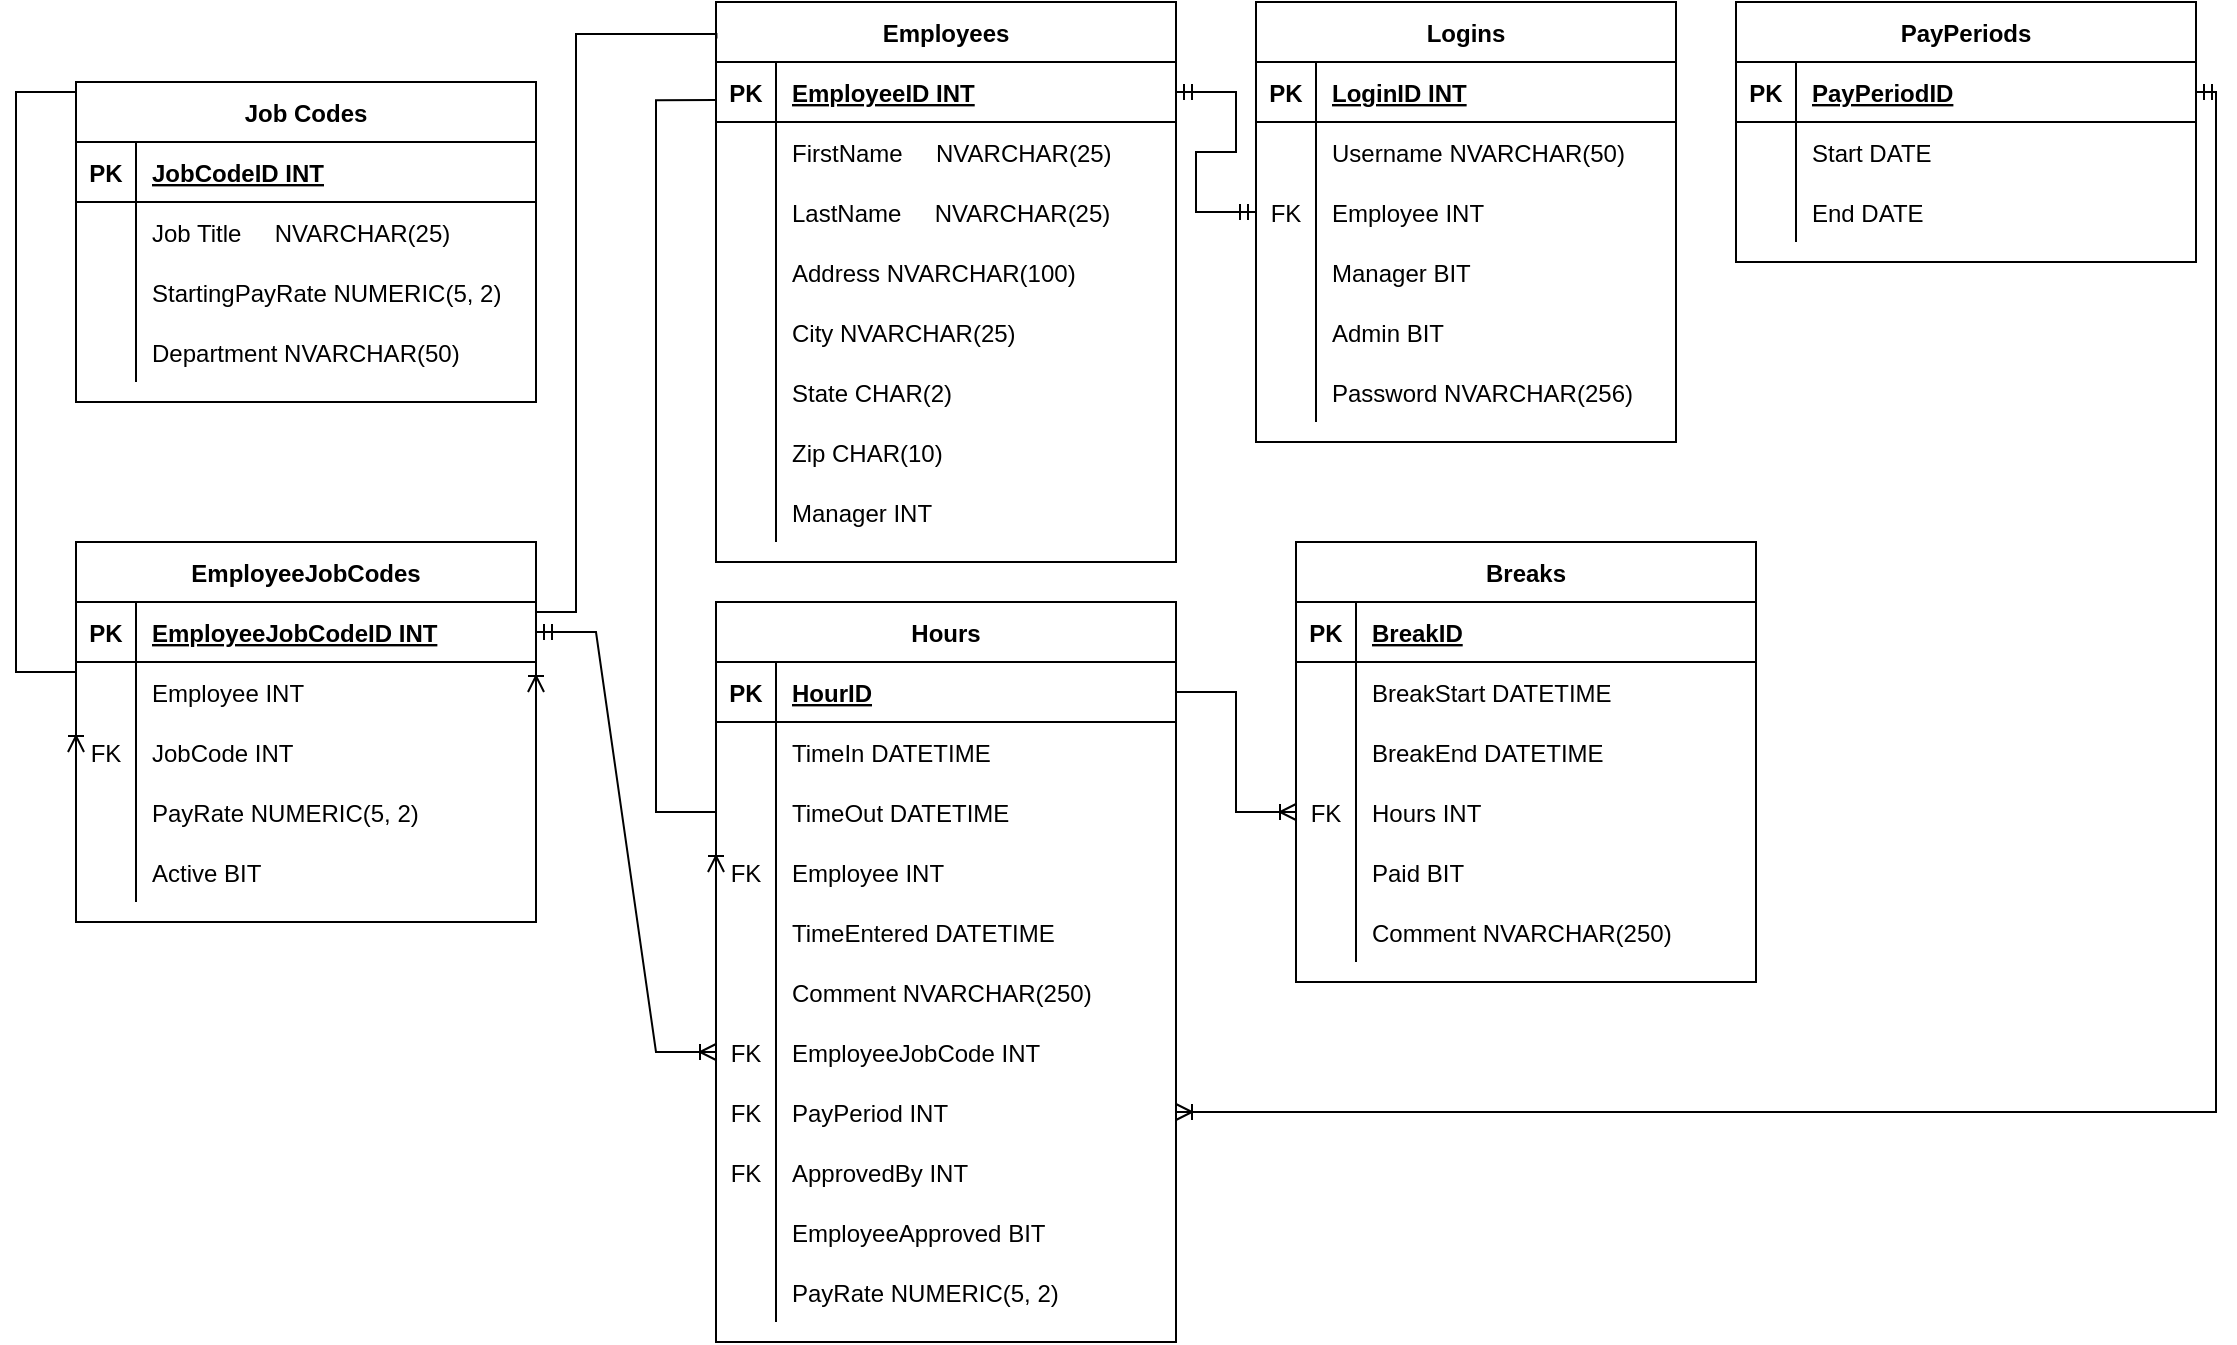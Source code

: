 <mxfile version="20.3.7" type="device"><diagram id="R2lEEEUBdFMjLlhIrx00" name="Page-1"><mxGraphModel dx="1422" dy="754" grid="1" gridSize="10" guides="1" tooltips="1" connect="1" arrows="1" fold="1" page="1" pageScale="1" pageWidth="1100" pageHeight="850" math="0" shadow="0" extFonts="Permanent Marker^https://fonts.googleapis.com/css?family=Permanent+Marker"><root><mxCell id="0"/><mxCell id="1" parent="0"/><mxCell id="LcF3tmlaWpDlSBMxDbwD-2" value="Employees" style="shape=table;startSize=30;container=1;collapsible=1;childLayout=tableLayout;fixedRows=1;rowLines=0;fontStyle=1;align=center;resizeLast=1;" parent="1" vertex="1"><mxGeometry x="400" y="50" width="230" height="280" as="geometry"/></mxCell><mxCell id="LcF3tmlaWpDlSBMxDbwD-3" value="" style="shape=tableRow;horizontal=0;startSize=0;swimlaneHead=0;swimlaneBody=0;fillColor=none;collapsible=0;dropTarget=0;points=[[0,0.5],[1,0.5]];portConstraint=eastwest;top=0;left=0;right=0;bottom=1;" parent="LcF3tmlaWpDlSBMxDbwD-2" vertex="1"><mxGeometry y="30" width="230" height="30" as="geometry"/></mxCell><mxCell id="LcF3tmlaWpDlSBMxDbwD-4" value="PK" style="shape=partialRectangle;connectable=0;fillColor=none;top=0;left=0;bottom=0;right=0;fontStyle=1;overflow=hidden;" parent="LcF3tmlaWpDlSBMxDbwD-3" vertex="1"><mxGeometry width="30" height="30" as="geometry"><mxRectangle width="30" height="30" as="alternateBounds"/></mxGeometry></mxCell><mxCell id="LcF3tmlaWpDlSBMxDbwD-5" value="EmployeeID INT" style="shape=partialRectangle;connectable=0;fillColor=none;top=0;left=0;bottom=0;right=0;align=left;spacingLeft=6;fontStyle=5;overflow=hidden;" parent="LcF3tmlaWpDlSBMxDbwD-3" vertex="1"><mxGeometry x="30" width="200" height="30" as="geometry"><mxRectangle width="200" height="30" as="alternateBounds"/></mxGeometry></mxCell><mxCell id="LcF3tmlaWpDlSBMxDbwD-6" value="" style="shape=tableRow;horizontal=0;startSize=0;swimlaneHead=0;swimlaneBody=0;fillColor=none;collapsible=0;dropTarget=0;points=[[0,0.5],[1,0.5]];portConstraint=eastwest;top=0;left=0;right=0;bottom=0;" parent="LcF3tmlaWpDlSBMxDbwD-2" vertex="1"><mxGeometry y="60" width="230" height="30" as="geometry"/></mxCell><mxCell id="LcF3tmlaWpDlSBMxDbwD-7" value="" style="shape=partialRectangle;connectable=0;fillColor=none;top=0;left=0;bottom=0;right=0;editable=1;overflow=hidden;" parent="LcF3tmlaWpDlSBMxDbwD-6" vertex="1"><mxGeometry width="30" height="30" as="geometry"><mxRectangle width="30" height="30" as="alternateBounds"/></mxGeometry></mxCell><mxCell id="LcF3tmlaWpDlSBMxDbwD-8" value="FirstName     NVARCHAR(25)" style="shape=partialRectangle;connectable=0;fillColor=none;top=0;left=0;bottom=0;right=0;align=left;spacingLeft=6;overflow=hidden;" parent="LcF3tmlaWpDlSBMxDbwD-6" vertex="1"><mxGeometry x="30" width="200" height="30" as="geometry"><mxRectangle width="200" height="30" as="alternateBounds"/></mxGeometry></mxCell><mxCell id="LcF3tmlaWpDlSBMxDbwD-9" value="" style="shape=tableRow;horizontal=0;startSize=0;swimlaneHead=0;swimlaneBody=0;fillColor=none;collapsible=0;dropTarget=0;points=[[0,0.5],[1,0.5]];portConstraint=eastwest;top=0;left=0;right=0;bottom=0;" parent="LcF3tmlaWpDlSBMxDbwD-2" vertex="1"><mxGeometry y="90" width="230" height="30" as="geometry"/></mxCell><mxCell id="LcF3tmlaWpDlSBMxDbwD-10" value="" style="shape=partialRectangle;connectable=0;fillColor=none;top=0;left=0;bottom=0;right=0;editable=1;overflow=hidden;" parent="LcF3tmlaWpDlSBMxDbwD-9" vertex="1"><mxGeometry width="30" height="30" as="geometry"><mxRectangle width="30" height="30" as="alternateBounds"/></mxGeometry></mxCell><mxCell id="LcF3tmlaWpDlSBMxDbwD-11" value="LastName     NVARCHAR(25)" style="shape=partialRectangle;connectable=0;fillColor=none;top=0;left=0;bottom=0;right=0;align=left;spacingLeft=6;overflow=hidden;" parent="LcF3tmlaWpDlSBMxDbwD-9" vertex="1"><mxGeometry x="30" width="200" height="30" as="geometry"><mxRectangle width="200" height="30" as="alternateBounds"/></mxGeometry></mxCell><mxCell id="LcF3tmlaWpDlSBMxDbwD-12" value="" style="shape=tableRow;horizontal=0;startSize=0;swimlaneHead=0;swimlaneBody=0;fillColor=none;collapsible=0;dropTarget=0;points=[[0,0.5],[1,0.5]];portConstraint=eastwest;top=0;left=0;right=0;bottom=0;" parent="LcF3tmlaWpDlSBMxDbwD-2" vertex="1"><mxGeometry y="120" width="230" height="30" as="geometry"/></mxCell><mxCell id="LcF3tmlaWpDlSBMxDbwD-13" value="" style="shape=partialRectangle;connectable=0;fillColor=none;top=0;left=0;bottom=0;right=0;editable=1;overflow=hidden;" parent="LcF3tmlaWpDlSBMxDbwD-12" vertex="1"><mxGeometry width="30" height="30" as="geometry"><mxRectangle width="30" height="30" as="alternateBounds"/></mxGeometry></mxCell><mxCell id="LcF3tmlaWpDlSBMxDbwD-14" value="Address NVARCHAR(100)" style="shape=partialRectangle;connectable=0;fillColor=none;top=0;left=0;bottom=0;right=0;align=left;spacingLeft=6;overflow=hidden;" parent="LcF3tmlaWpDlSBMxDbwD-12" vertex="1"><mxGeometry x="30" width="200" height="30" as="geometry"><mxRectangle width="200" height="30" as="alternateBounds"/></mxGeometry></mxCell><mxCell id="LcF3tmlaWpDlSBMxDbwD-15" value="" style="shape=tableRow;horizontal=0;startSize=0;swimlaneHead=0;swimlaneBody=0;fillColor=none;collapsible=0;dropTarget=0;points=[[0,0.5],[1,0.5]];portConstraint=eastwest;top=0;left=0;right=0;bottom=0;" parent="LcF3tmlaWpDlSBMxDbwD-2" vertex="1"><mxGeometry y="150" width="230" height="30" as="geometry"/></mxCell><mxCell id="LcF3tmlaWpDlSBMxDbwD-16" value="" style="shape=partialRectangle;connectable=0;fillColor=none;top=0;left=0;bottom=0;right=0;fontStyle=0;overflow=hidden;" parent="LcF3tmlaWpDlSBMxDbwD-15" vertex="1"><mxGeometry width="30" height="30" as="geometry"><mxRectangle width="30" height="30" as="alternateBounds"/></mxGeometry></mxCell><mxCell id="LcF3tmlaWpDlSBMxDbwD-17" value="City NVARCHAR(25)" style="shape=partialRectangle;connectable=0;fillColor=none;top=0;left=0;bottom=0;right=0;align=left;spacingLeft=6;fontStyle=0;overflow=hidden;" parent="LcF3tmlaWpDlSBMxDbwD-15" vertex="1"><mxGeometry x="30" width="200" height="30" as="geometry"><mxRectangle width="200" height="30" as="alternateBounds"/></mxGeometry></mxCell><mxCell id="LcF3tmlaWpDlSBMxDbwD-27" value="" style="shape=tableRow;horizontal=0;startSize=0;swimlaneHead=0;swimlaneBody=0;fillColor=none;collapsible=0;dropTarget=0;points=[[0,0.5],[1,0.5]];portConstraint=eastwest;top=0;left=0;right=0;bottom=0;" parent="LcF3tmlaWpDlSBMxDbwD-2" vertex="1"><mxGeometry y="180" width="230" height="30" as="geometry"/></mxCell><mxCell id="LcF3tmlaWpDlSBMxDbwD-28" value="" style="shape=partialRectangle;connectable=0;fillColor=none;top=0;left=0;bottom=0;right=0;editable=1;overflow=hidden;" parent="LcF3tmlaWpDlSBMxDbwD-27" vertex="1"><mxGeometry width="30" height="30" as="geometry"><mxRectangle width="30" height="30" as="alternateBounds"/></mxGeometry></mxCell><mxCell id="LcF3tmlaWpDlSBMxDbwD-29" value="State CHAR(2)" style="shape=partialRectangle;connectable=0;fillColor=none;top=0;left=0;bottom=0;right=0;align=left;spacingLeft=6;overflow=hidden;" parent="LcF3tmlaWpDlSBMxDbwD-27" vertex="1"><mxGeometry x="30" width="200" height="30" as="geometry"><mxRectangle width="200" height="30" as="alternateBounds"/></mxGeometry></mxCell><mxCell id="LcF3tmlaWpDlSBMxDbwD-34" value="" style="shape=tableRow;horizontal=0;startSize=0;swimlaneHead=0;swimlaneBody=0;fillColor=none;collapsible=0;dropTarget=0;points=[[0,0.5],[1,0.5]];portConstraint=eastwest;top=0;left=0;right=0;bottom=0;" parent="LcF3tmlaWpDlSBMxDbwD-2" vertex="1"><mxGeometry y="210" width="230" height="30" as="geometry"/></mxCell><mxCell id="LcF3tmlaWpDlSBMxDbwD-35" value="" style="shape=partialRectangle;connectable=0;fillColor=none;top=0;left=0;bottom=0;right=0;editable=1;overflow=hidden;" parent="LcF3tmlaWpDlSBMxDbwD-34" vertex="1"><mxGeometry width="30" height="30" as="geometry"><mxRectangle width="30" height="30" as="alternateBounds"/></mxGeometry></mxCell><mxCell id="LcF3tmlaWpDlSBMxDbwD-36" value="Zip CHAR(10)" style="shape=partialRectangle;connectable=0;fillColor=none;top=0;left=0;bottom=0;right=0;align=left;spacingLeft=6;overflow=hidden;" parent="LcF3tmlaWpDlSBMxDbwD-34" vertex="1"><mxGeometry x="30" width="200" height="30" as="geometry"><mxRectangle width="200" height="30" as="alternateBounds"/></mxGeometry></mxCell><mxCell id="9TuiyG2mts2oyNcts74s-11" value="" style="shape=tableRow;horizontal=0;startSize=0;swimlaneHead=0;swimlaneBody=0;fillColor=none;collapsible=0;dropTarget=0;points=[[0,0.5],[1,0.5]];portConstraint=eastwest;top=0;left=0;right=0;bottom=0;" vertex="1" parent="LcF3tmlaWpDlSBMxDbwD-2"><mxGeometry y="240" width="230" height="30" as="geometry"/></mxCell><mxCell id="9TuiyG2mts2oyNcts74s-12" value="" style="shape=partialRectangle;connectable=0;fillColor=none;top=0;left=0;bottom=0;right=0;editable=1;overflow=hidden;" vertex="1" parent="9TuiyG2mts2oyNcts74s-11"><mxGeometry width="30" height="30" as="geometry"><mxRectangle width="30" height="30" as="alternateBounds"/></mxGeometry></mxCell><mxCell id="9TuiyG2mts2oyNcts74s-13" value="Manager INT" style="shape=partialRectangle;connectable=0;fillColor=none;top=0;left=0;bottom=0;right=0;align=left;spacingLeft=6;overflow=hidden;" vertex="1" parent="9TuiyG2mts2oyNcts74s-11"><mxGeometry x="30" width="200" height="30" as="geometry"><mxRectangle width="200" height="30" as="alternateBounds"/></mxGeometry></mxCell><mxCell id="LcF3tmlaWpDlSBMxDbwD-37" value="Logins" style="shape=table;startSize=30;container=1;collapsible=1;childLayout=tableLayout;fixedRows=1;rowLines=0;fontStyle=1;align=center;resizeLast=1;" parent="1" vertex="1"><mxGeometry x="670" y="50" width="210" height="220" as="geometry"/></mxCell><mxCell id="LcF3tmlaWpDlSBMxDbwD-38" value="" style="shape=tableRow;horizontal=0;startSize=0;swimlaneHead=0;swimlaneBody=0;fillColor=none;collapsible=0;dropTarget=0;points=[[0,0.5],[1,0.5]];portConstraint=eastwest;top=0;left=0;right=0;bottom=1;" parent="LcF3tmlaWpDlSBMxDbwD-37" vertex="1"><mxGeometry y="30" width="210" height="30" as="geometry"/></mxCell><mxCell id="LcF3tmlaWpDlSBMxDbwD-39" value="PK" style="shape=partialRectangle;connectable=0;fillColor=none;top=0;left=0;bottom=0;right=0;fontStyle=1;overflow=hidden;" parent="LcF3tmlaWpDlSBMxDbwD-38" vertex="1"><mxGeometry width="30" height="30" as="geometry"><mxRectangle width="30" height="30" as="alternateBounds"/></mxGeometry></mxCell><mxCell id="LcF3tmlaWpDlSBMxDbwD-40" value="LoginID INT" style="shape=partialRectangle;connectable=0;fillColor=none;top=0;left=0;bottom=0;right=0;align=left;spacingLeft=6;fontStyle=5;overflow=hidden;" parent="LcF3tmlaWpDlSBMxDbwD-38" vertex="1"><mxGeometry x="30" width="180" height="30" as="geometry"><mxRectangle width="180" height="30" as="alternateBounds"/></mxGeometry></mxCell><mxCell id="LcF3tmlaWpDlSBMxDbwD-41" value="" style="shape=tableRow;horizontal=0;startSize=0;swimlaneHead=0;swimlaneBody=0;fillColor=none;collapsible=0;dropTarget=0;points=[[0,0.5],[1,0.5]];portConstraint=eastwest;top=0;left=0;right=0;bottom=0;" parent="LcF3tmlaWpDlSBMxDbwD-37" vertex="1"><mxGeometry y="60" width="210" height="30" as="geometry"/></mxCell><mxCell id="LcF3tmlaWpDlSBMxDbwD-42" value="" style="shape=partialRectangle;connectable=0;fillColor=none;top=0;left=0;bottom=0;right=0;editable=1;overflow=hidden;" parent="LcF3tmlaWpDlSBMxDbwD-41" vertex="1"><mxGeometry width="30" height="30" as="geometry"><mxRectangle width="30" height="30" as="alternateBounds"/></mxGeometry></mxCell><mxCell id="LcF3tmlaWpDlSBMxDbwD-43" value="Username NVARCHAR(50)" style="shape=partialRectangle;connectable=0;fillColor=none;top=0;left=0;bottom=0;right=0;align=left;spacingLeft=6;overflow=hidden;" parent="LcF3tmlaWpDlSBMxDbwD-41" vertex="1"><mxGeometry x="30" width="180" height="30" as="geometry"><mxRectangle width="180" height="30" as="alternateBounds"/></mxGeometry></mxCell><mxCell id="LcF3tmlaWpDlSBMxDbwD-44" value="" style="shape=tableRow;horizontal=0;startSize=0;swimlaneHead=0;swimlaneBody=0;fillColor=none;collapsible=0;dropTarget=0;points=[[0,0.5],[1,0.5]];portConstraint=eastwest;top=0;left=0;right=0;bottom=0;" parent="LcF3tmlaWpDlSBMxDbwD-37" vertex="1"><mxGeometry y="90" width="210" height="30" as="geometry"/></mxCell><mxCell id="LcF3tmlaWpDlSBMxDbwD-45" value="FK" style="shape=partialRectangle;connectable=0;fillColor=none;top=0;left=0;bottom=0;right=0;editable=1;overflow=hidden;" parent="LcF3tmlaWpDlSBMxDbwD-44" vertex="1"><mxGeometry width="30" height="30" as="geometry"><mxRectangle width="30" height="30" as="alternateBounds"/></mxGeometry></mxCell><mxCell id="LcF3tmlaWpDlSBMxDbwD-46" value="Employee INT " style="shape=partialRectangle;connectable=0;fillColor=none;top=0;left=0;bottom=0;right=0;align=left;spacingLeft=6;overflow=hidden;" parent="LcF3tmlaWpDlSBMxDbwD-44" vertex="1"><mxGeometry x="30" width="180" height="30" as="geometry"><mxRectangle width="180" height="30" as="alternateBounds"/></mxGeometry></mxCell><mxCell id="LcF3tmlaWpDlSBMxDbwD-47" value="" style="shape=tableRow;horizontal=0;startSize=0;swimlaneHead=0;swimlaneBody=0;fillColor=none;collapsible=0;dropTarget=0;points=[[0,0.5],[1,0.5]];portConstraint=eastwest;top=0;left=0;right=0;bottom=0;" parent="LcF3tmlaWpDlSBMxDbwD-37" vertex="1"><mxGeometry y="120" width="210" height="30" as="geometry"/></mxCell><mxCell id="LcF3tmlaWpDlSBMxDbwD-48" value="" style="shape=partialRectangle;connectable=0;fillColor=none;top=0;left=0;bottom=0;right=0;editable=1;overflow=hidden;" parent="LcF3tmlaWpDlSBMxDbwD-47" vertex="1"><mxGeometry width="30" height="30" as="geometry"><mxRectangle width="30" height="30" as="alternateBounds"/></mxGeometry></mxCell><mxCell id="LcF3tmlaWpDlSBMxDbwD-49" value="Manager BIT" style="shape=partialRectangle;connectable=0;fillColor=none;top=0;left=0;bottom=0;right=0;align=left;spacingLeft=6;overflow=hidden;" parent="LcF3tmlaWpDlSBMxDbwD-47" vertex="1"><mxGeometry x="30" width="180" height="30" as="geometry"><mxRectangle width="180" height="30" as="alternateBounds"/></mxGeometry></mxCell><mxCell id="_oR6RL_T-uOvRTlHhDOt-33" value="" style="shape=tableRow;horizontal=0;startSize=0;swimlaneHead=0;swimlaneBody=0;fillColor=none;collapsible=0;dropTarget=0;points=[[0,0.5],[1,0.5]];portConstraint=eastwest;top=0;left=0;right=0;bottom=0;" parent="LcF3tmlaWpDlSBMxDbwD-37" vertex="1"><mxGeometry y="150" width="210" height="30" as="geometry"/></mxCell><mxCell id="_oR6RL_T-uOvRTlHhDOt-34" value="" style="shape=partialRectangle;connectable=0;fillColor=none;top=0;left=0;bottom=0;right=0;editable=1;overflow=hidden;" parent="_oR6RL_T-uOvRTlHhDOt-33" vertex="1"><mxGeometry width="30" height="30" as="geometry"><mxRectangle width="30" height="30" as="alternateBounds"/></mxGeometry></mxCell><mxCell id="_oR6RL_T-uOvRTlHhDOt-35" value="Admin BIT" style="shape=partialRectangle;connectable=0;fillColor=none;top=0;left=0;bottom=0;right=0;align=left;spacingLeft=6;overflow=hidden;" parent="_oR6RL_T-uOvRTlHhDOt-33" vertex="1"><mxGeometry x="30" width="180" height="30" as="geometry"><mxRectangle width="180" height="30" as="alternateBounds"/></mxGeometry></mxCell><mxCell id="lmJiUUOzarxuzQJjNZ7Y-1" value="" style="shape=partialRectangle;collapsible=0;dropTarget=0;pointerEvents=0;fillColor=none;top=0;left=0;bottom=0;right=0;points=[[0,0.5],[1,0.5]];portConstraint=eastwest;" parent="LcF3tmlaWpDlSBMxDbwD-37" vertex="1"><mxGeometry y="180" width="210" height="30" as="geometry"/></mxCell><mxCell id="lmJiUUOzarxuzQJjNZ7Y-2" value="" style="shape=partialRectangle;connectable=0;fillColor=none;top=0;left=0;bottom=0;right=0;editable=1;overflow=hidden;" parent="lmJiUUOzarxuzQJjNZ7Y-1" vertex="1"><mxGeometry width="30" height="30" as="geometry"><mxRectangle width="30" height="30" as="alternateBounds"/></mxGeometry></mxCell><mxCell id="lmJiUUOzarxuzQJjNZ7Y-3" value="Password NVARCHAR(256)" style="shape=partialRectangle;connectable=0;fillColor=none;top=0;left=0;bottom=0;right=0;align=left;spacingLeft=6;overflow=hidden;" parent="lmJiUUOzarxuzQJjNZ7Y-1" vertex="1"><mxGeometry x="30" width="180" height="30" as="geometry"><mxRectangle width="180" height="30" as="alternateBounds"/></mxGeometry></mxCell><mxCell id="LcF3tmlaWpDlSBMxDbwD-59" value="" style="edgeStyle=entityRelationEdgeStyle;fontSize=12;html=1;endArrow=ERmandOne;startArrow=ERmandOne;rounded=0;exitX=1;exitY=0.5;exitDx=0;exitDy=0;entryX=0;entryY=0.5;entryDx=0;entryDy=0;" parent="1" source="LcF3tmlaWpDlSBMxDbwD-3" target="LcF3tmlaWpDlSBMxDbwD-44" edge="1"><mxGeometry width="100" height="100" relative="1" as="geometry"><mxPoint x="700" y="250" as="sourcePoint"/><mxPoint x="800" y="150" as="targetPoint"/></mxGeometry></mxCell><mxCell id="LcF3tmlaWpDlSBMxDbwD-60" value="Hours" style="shape=table;startSize=30;container=1;collapsible=1;childLayout=tableLayout;fixedRows=1;rowLines=0;fontStyle=1;align=center;resizeLast=1;" parent="1" vertex="1"><mxGeometry x="400" y="350" width="230" height="370" as="geometry"/></mxCell><mxCell id="LcF3tmlaWpDlSBMxDbwD-61" value="" style="shape=tableRow;horizontal=0;startSize=0;swimlaneHead=0;swimlaneBody=0;fillColor=none;collapsible=0;dropTarget=0;points=[[0,0.5],[1,0.5]];portConstraint=eastwest;top=0;left=0;right=0;bottom=1;" parent="LcF3tmlaWpDlSBMxDbwD-60" vertex="1"><mxGeometry y="30" width="230" height="30" as="geometry"/></mxCell><mxCell id="LcF3tmlaWpDlSBMxDbwD-62" value="PK" style="shape=partialRectangle;connectable=0;fillColor=none;top=0;left=0;bottom=0;right=0;fontStyle=1;overflow=hidden;" parent="LcF3tmlaWpDlSBMxDbwD-61" vertex="1"><mxGeometry width="30" height="30" as="geometry"><mxRectangle width="30" height="30" as="alternateBounds"/></mxGeometry></mxCell><mxCell id="LcF3tmlaWpDlSBMxDbwD-63" value="HourID" style="shape=partialRectangle;connectable=0;fillColor=none;top=0;left=0;bottom=0;right=0;align=left;spacingLeft=6;fontStyle=5;overflow=hidden;" parent="LcF3tmlaWpDlSBMxDbwD-61" vertex="1"><mxGeometry x="30" width="200" height="30" as="geometry"><mxRectangle width="200" height="30" as="alternateBounds"/></mxGeometry></mxCell><mxCell id="LcF3tmlaWpDlSBMxDbwD-64" value="" style="shape=tableRow;horizontal=0;startSize=0;swimlaneHead=0;swimlaneBody=0;fillColor=none;collapsible=0;dropTarget=0;points=[[0,0.5],[1,0.5]];portConstraint=eastwest;top=0;left=0;right=0;bottom=0;" parent="LcF3tmlaWpDlSBMxDbwD-60" vertex="1"><mxGeometry y="60" width="230" height="30" as="geometry"/></mxCell><mxCell id="LcF3tmlaWpDlSBMxDbwD-65" value="" style="shape=partialRectangle;connectable=0;fillColor=none;top=0;left=0;bottom=0;right=0;editable=1;overflow=hidden;" parent="LcF3tmlaWpDlSBMxDbwD-64" vertex="1"><mxGeometry width="30" height="30" as="geometry"><mxRectangle width="30" height="30" as="alternateBounds"/></mxGeometry></mxCell><mxCell id="LcF3tmlaWpDlSBMxDbwD-66" value="TimeIn DATETIME" style="shape=partialRectangle;connectable=0;fillColor=none;top=0;left=0;bottom=0;right=0;align=left;spacingLeft=6;overflow=hidden;" parent="LcF3tmlaWpDlSBMxDbwD-64" vertex="1"><mxGeometry x="30" width="200" height="30" as="geometry"><mxRectangle width="200" height="30" as="alternateBounds"/></mxGeometry></mxCell><mxCell id="LcF3tmlaWpDlSBMxDbwD-67" value="" style="shape=tableRow;horizontal=0;startSize=0;swimlaneHead=0;swimlaneBody=0;fillColor=none;collapsible=0;dropTarget=0;points=[[0,0.5],[1,0.5]];portConstraint=eastwest;top=0;left=0;right=0;bottom=0;" parent="LcF3tmlaWpDlSBMxDbwD-60" vertex="1"><mxGeometry y="90" width="230" height="30" as="geometry"/></mxCell><mxCell id="LcF3tmlaWpDlSBMxDbwD-68" value="" style="shape=partialRectangle;connectable=0;fillColor=none;top=0;left=0;bottom=0;right=0;editable=1;overflow=hidden;" parent="LcF3tmlaWpDlSBMxDbwD-67" vertex="1"><mxGeometry width="30" height="30" as="geometry"><mxRectangle width="30" height="30" as="alternateBounds"/></mxGeometry></mxCell><mxCell id="LcF3tmlaWpDlSBMxDbwD-69" value="TimeOut DATETIME" style="shape=partialRectangle;connectable=0;fillColor=none;top=0;left=0;bottom=0;right=0;align=left;spacingLeft=6;overflow=hidden;" parent="LcF3tmlaWpDlSBMxDbwD-67" vertex="1"><mxGeometry x="30" width="200" height="30" as="geometry"><mxRectangle width="200" height="30" as="alternateBounds"/></mxGeometry></mxCell><mxCell id="LcF3tmlaWpDlSBMxDbwD-70" value="" style="shape=tableRow;horizontal=0;startSize=0;swimlaneHead=0;swimlaneBody=0;fillColor=none;collapsible=0;dropTarget=0;points=[[0,0.5],[1,0.5]];portConstraint=eastwest;top=0;left=0;right=0;bottom=0;" parent="LcF3tmlaWpDlSBMxDbwD-60" vertex="1"><mxGeometry y="120" width="230" height="30" as="geometry"/></mxCell><mxCell id="LcF3tmlaWpDlSBMxDbwD-71" value="FK" style="shape=partialRectangle;connectable=0;fillColor=none;top=0;left=0;bottom=0;right=0;editable=1;overflow=hidden;" parent="LcF3tmlaWpDlSBMxDbwD-70" vertex="1"><mxGeometry width="30" height="30" as="geometry"><mxRectangle width="30" height="30" as="alternateBounds"/></mxGeometry></mxCell><mxCell id="LcF3tmlaWpDlSBMxDbwD-72" value="Employee INT" style="shape=partialRectangle;connectable=0;fillColor=none;top=0;left=0;bottom=0;right=0;align=left;spacingLeft=6;overflow=hidden;" parent="LcF3tmlaWpDlSBMxDbwD-70" vertex="1"><mxGeometry x="30" width="200" height="30" as="geometry"><mxRectangle width="200" height="30" as="alternateBounds"/></mxGeometry></mxCell><mxCell id="LcF3tmlaWpDlSBMxDbwD-97" value="" style="shape=tableRow;horizontal=0;startSize=0;swimlaneHead=0;swimlaneBody=0;fillColor=none;collapsible=0;dropTarget=0;points=[[0,0.5],[1,0.5]];portConstraint=eastwest;top=0;left=0;right=0;bottom=0;" parent="LcF3tmlaWpDlSBMxDbwD-60" vertex="1"><mxGeometry y="150" width="230" height="30" as="geometry"/></mxCell><mxCell id="LcF3tmlaWpDlSBMxDbwD-98" value="" style="shape=partialRectangle;connectable=0;fillColor=none;top=0;left=0;bottom=0;right=0;editable=1;overflow=hidden;" parent="LcF3tmlaWpDlSBMxDbwD-97" vertex="1"><mxGeometry width="30" height="30" as="geometry"><mxRectangle width="30" height="30" as="alternateBounds"/></mxGeometry></mxCell><mxCell id="LcF3tmlaWpDlSBMxDbwD-99" value="TimeEntered DATETIME" style="shape=partialRectangle;connectable=0;fillColor=none;top=0;left=0;bottom=0;right=0;align=left;spacingLeft=6;overflow=hidden;" parent="LcF3tmlaWpDlSBMxDbwD-97" vertex="1"><mxGeometry x="30" width="200" height="30" as="geometry"><mxRectangle width="200" height="30" as="alternateBounds"/></mxGeometry></mxCell><mxCell id="_oR6RL_T-uOvRTlHhDOt-4" value="" style="shape=tableRow;horizontal=0;startSize=0;swimlaneHead=0;swimlaneBody=0;fillColor=none;collapsible=0;dropTarget=0;points=[[0,0.5],[1,0.5]];portConstraint=eastwest;top=0;left=0;right=0;bottom=0;" parent="LcF3tmlaWpDlSBMxDbwD-60" vertex="1"><mxGeometry y="180" width="230" height="30" as="geometry"/></mxCell><mxCell id="_oR6RL_T-uOvRTlHhDOt-5" value="" style="shape=partialRectangle;connectable=0;fillColor=none;top=0;left=0;bottom=0;right=0;editable=1;overflow=hidden;" parent="_oR6RL_T-uOvRTlHhDOt-4" vertex="1"><mxGeometry width="30" height="30" as="geometry"><mxRectangle width="30" height="30" as="alternateBounds"/></mxGeometry></mxCell><mxCell id="_oR6RL_T-uOvRTlHhDOt-6" value="Comment NVARCHAR(250)" style="shape=partialRectangle;connectable=0;fillColor=none;top=0;left=0;bottom=0;right=0;align=left;spacingLeft=6;overflow=hidden;" parent="_oR6RL_T-uOvRTlHhDOt-4" vertex="1"><mxGeometry x="30" width="200" height="30" as="geometry"><mxRectangle width="200" height="30" as="alternateBounds"/></mxGeometry></mxCell><mxCell id="_oR6RL_T-uOvRTlHhDOt-16" value="" style="shape=tableRow;horizontal=0;startSize=0;swimlaneHead=0;swimlaneBody=0;fillColor=none;collapsible=0;dropTarget=0;points=[[0,0.5],[1,0.5]];portConstraint=eastwest;top=0;left=0;right=0;bottom=0;" parent="LcF3tmlaWpDlSBMxDbwD-60" vertex="1"><mxGeometry y="210" width="230" height="30" as="geometry"/></mxCell><mxCell id="_oR6RL_T-uOvRTlHhDOt-17" value="FK" style="shape=partialRectangle;connectable=0;fillColor=none;top=0;left=0;bottom=0;right=0;editable=1;overflow=hidden;" parent="_oR6RL_T-uOvRTlHhDOt-16" vertex="1"><mxGeometry width="30" height="30" as="geometry"><mxRectangle width="30" height="30" as="alternateBounds"/></mxGeometry></mxCell><mxCell id="_oR6RL_T-uOvRTlHhDOt-18" value="EmployeeJobCode INT" style="shape=partialRectangle;connectable=0;fillColor=none;top=0;left=0;bottom=0;right=0;align=left;spacingLeft=6;overflow=hidden;" parent="_oR6RL_T-uOvRTlHhDOt-16" vertex="1"><mxGeometry x="30" width="200" height="30" as="geometry"><mxRectangle width="200" height="30" as="alternateBounds"/></mxGeometry></mxCell><mxCell id="_oR6RL_T-uOvRTlHhDOt-55" value="" style="shape=tableRow;horizontal=0;startSize=0;swimlaneHead=0;swimlaneBody=0;fillColor=none;collapsible=0;dropTarget=0;points=[[0,0.5],[1,0.5]];portConstraint=eastwest;top=0;left=0;right=0;bottom=0;" parent="LcF3tmlaWpDlSBMxDbwD-60" vertex="1"><mxGeometry y="240" width="230" height="30" as="geometry"/></mxCell><mxCell id="_oR6RL_T-uOvRTlHhDOt-56" value="FK" style="shape=partialRectangle;connectable=0;fillColor=none;top=0;left=0;bottom=0;right=0;editable=1;overflow=hidden;" parent="_oR6RL_T-uOvRTlHhDOt-55" vertex="1"><mxGeometry width="30" height="30" as="geometry"><mxRectangle width="30" height="30" as="alternateBounds"/></mxGeometry></mxCell><mxCell id="_oR6RL_T-uOvRTlHhDOt-57" value="PayPeriod INT" style="shape=partialRectangle;connectable=0;fillColor=none;top=0;left=0;bottom=0;right=0;align=left;spacingLeft=6;overflow=hidden;" parent="_oR6RL_T-uOvRTlHhDOt-55" vertex="1"><mxGeometry x="30" width="200" height="30" as="geometry"><mxRectangle width="200" height="30" as="alternateBounds"/></mxGeometry></mxCell><mxCell id="_oR6RL_T-uOvRTlHhDOt-66" value="" style="shape=tableRow;horizontal=0;startSize=0;swimlaneHead=0;swimlaneBody=0;fillColor=none;collapsible=0;dropTarget=0;points=[[0,0.5],[1,0.5]];portConstraint=eastwest;top=0;left=0;right=0;bottom=0;" parent="LcF3tmlaWpDlSBMxDbwD-60" vertex="1"><mxGeometry y="270" width="230" height="30" as="geometry"/></mxCell><mxCell id="_oR6RL_T-uOvRTlHhDOt-67" value="FK" style="shape=partialRectangle;connectable=0;fillColor=none;top=0;left=0;bottom=0;right=0;editable=1;overflow=hidden;" parent="_oR6RL_T-uOvRTlHhDOt-66" vertex="1"><mxGeometry width="30" height="30" as="geometry"><mxRectangle width="30" height="30" as="alternateBounds"/></mxGeometry></mxCell><mxCell id="_oR6RL_T-uOvRTlHhDOt-68" value="ApprovedBy INT" style="shape=partialRectangle;connectable=0;fillColor=none;top=0;left=0;bottom=0;right=0;align=left;spacingLeft=6;overflow=hidden;" parent="_oR6RL_T-uOvRTlHhDOt-66" vertex="1"><mxGeometry x="30" width="200" height="30" as="geometry"><mxRectangle width="200" height="30" as="alternateBounds"/></mxGeometry></mxCell><mxCell id="_oR6RL_T-uOvRTlHhDOt-69" value="" style="shape=tableRow;horizontal=0;startSize=0;swimlaneHead=0;swimlaneBody=0;fillColor=none;collapsible=0;dropTarget=0;points=[[0,0.5],[1,0.5]];portConstraint=eastwest;top=0;left=0;right=0;bottom=0;" parent="LcF3tmlaWpDlSBMxDbwD-60" vertex="1"><mxGeometry y="300" width="230" height="30" as="geometry"/></mxCell><mxCell id="_oR6RL_T-uOvRTlHhDOt-70" value="" style="shape=partialRectangle;connectable=0;fillColor=none;top=0;left=0;bottom=0;right=0;editable=1;overflow=hidden;" parent="_oR6RL_T-uOvRTlHhDOt-69" vertex="1"><mxGeometry width="30" height="30" as="geometry"><mxRectangle width="30" height="30" as="alternateBounds"/></mxGeometry></mxCell><mxCell id="_oR6RL_T-uOvRTlHhDOt-71" value="EmployeeApproved BIT" style="shape=partialRectangle;connectable=0;fillColor=none;top=0;left=0;bottom=0;right=0;align=left;spacingLeft=6;overflow=hidden;" parent="_oR6RL_T-uOvRTlHhDOt-69" vertex="1"><mxGeometry x="30" width="200" height="30" as="geometry"><mxRectangle width="200" height="30" as="alternateBounds"/></mxGeometry></mxCell><mxCell id="yJEBfvpMTs66cJD47J4t-1" value="" style="shape=tableRow;horizontal=0;startSize=0;swimlaneHead=0;swimlaneBody=0;fillColor=none;collapsible=0;dropTarget=0;points=[[0,0.5],[1,0.5]];portConstraint=eastwest;top=0;left=0;right=0;bottom=0;" parent="LcF3tmlaWpDlSBMxDbwD-60" vertex="1"><mxGeometry y="330" width="230" height="30" as="geometry"/></mxCell><mxCell id="yJEBfvpMTs66cJD47J4t-2" value="" style="shape=partialRectangle;connectable=0;fillColor=none;top=0;left=0;bottom=0;right=0;editable=1;overflow=hidden;" parent="yJEBfvpMTs66cJD47J4t-1" vertex="1"><mxGeometry width="30" height="30" as="geometry"><mxRectangle width="30" height="30" as="alternateBounds"/></mxGeometry></mxCell><mxCell id="yJEBfvpMTs66cJD47J4t-3" value="PayRate NUMERIC(5, 2)" style="shape=partialRectangle;connectable=0;fillColor=none;top=0;left=0;bottom=0;right=0;align=left;spacingLeft=6;overflow=hidden;" parent="yJEBfvpMTs66cJD47J4t-1" vertex="1"><mxGeometry x="30" width="200" height="30" as="geometry"><mxRectangle width="200" height="30" as="alternateBounds"/></mxGeometry></mxCell><mxCell id="LcF3tmlaWpDlSBMxDbwD-82" value="" style="edgeStyle=orthogonalEdgeStyle;fontSize=12;html=1;endArrow=ERoneToMany;rounded=0;exitX=0.001;exitY=0.635;exitDx=0;exitDy=0;entryX=0;entryY=0.5;entryDx=0;entryDy=0;exitPerimeter=0;" parent="1" source="LcF3tmlaWpDlSBMxDbwD-3" target="LcF3tmlaWpDlSBMxDbwD-70" edge="1"><mxGeometry width="100" height="100" relative="1" as="geometry"><mxPoint x="410" y="130" as="sourcePoint"/><mxPoint x="500" y="520" as="targetPoint"/><Array as="points"><mxPoint x="370" y="99"/><mxPoint x="370" y="455"/></Array></mxGeometry></mxCell><mxCell id="LcF3tmlaWpDlSBMxDbwD-83" value="Breaks" style="shape=table;startSize=30;container=1;collapsible=1;childLayout=tableLayout;fixedRows=1;rowLines=0;fontStyle=1;align=center;resizeLast=1;" parent="1" vertex="1"><mxGeometry x="690" y="320" width="230" height="220" as="geometry"/></mxCell><mxCell id="LcF3tmlaWpDlSBMxDbwD-84" value="" style="shape=tableRow;horizontal=0;startSize=0;swimlaneHead=0;swimlaneBody=0;fillColor=none;collapsible=0;dropTarget=0;points=[[0,0.5],[1,0.5]];portConstraint=eastwest;top=0;left=0;right=0;bottom=1;" parent="LcF3tmlaWpDlSBMxDbwD-83" vertex="1"><mxGeometry y="30" width="230" height="30" as="geometry"/></mxCell><mxCell id="LcF3tmlaWpDlSBMxDbwD-85" value="PK" style="shape=partialRectangle;connectable=0;fillColor=none;top=0;left=0;bottom=0;right=0;fontStyle=1;overflow=hidden;" parent="LcF3tmlaWpDlSBMxDbwD-84" vertex="1"><mxGeometry width="30" height="30" as="geometry"><mxRectangle width="30" height="30" as="alternateBounds"/></mxGeometry></mxCell><mxCell id="LcF3tmlaWpDlSBMxDbwD-86" value="BreakID" style="shape=partialRectangle;connectable=0;fillColor=none;top=0;left=0;bottom=0;right=0;align=left;spacingLeft=6;fontStyle=5;overflow=hidden;" parent="LcF3tmlaWpDlSBMxDbwD-84" vertex="1"><mxGeometry x="30" width="200" height="30" as="geometry"><mxRectangle width="200" height="30" as="alternateBounds"/></mxGeometry></mxCell><mxCell id="LcF3tmlaWpDlSBMxDbwD-87" value="" style="shape=tableRow;horizontal=0;startSize=0;swimlaneHead=0;swimlaneBody=0;fillColor=none;collapsible=0;dropTarget=0;points=[[0,0.5],[1,0.5]];portConstraint=eastwest;top=0;left=0;right=0;bottom=0;" parent="LcF3tmlaWpDlSBMxDbwD-83" vertex="1"><mxGeometry y="60" width="230" height="30" as="geometry"/></mxCell><mxCell id="LcF3tmlaWpDlSBMxDbwD-88" value="" style="shape=partialRectangle;connectable=0;fillColor=none;top=0;left=0;bottom=0;right=0;editable=1;overflow=hidden;" parent="LcF3tmlaWpDlSBMxDbwD-87" vertex="1"><mxGeometry width="30" height="30" as="geometry"><mxRectangle width="30" height="30" as="alternateBounds"/></mxGeometry></mxCell><mxCell id="LcF3tmlaWpDlSBMxDbwD-89" value="BreakStart DATETIME" style="shape=partialRectangle;connectable=0;fillColor=none;top=0;left=0;bottom=0;right=0;align=left;spacingLeft=6;overflow=hidden;" parent="LcF3tmlaWpDlSBMxDbwD-87" vertex="1"><mxGeometry x="30" width="200" height="30" as="geometry"><mxRectangle width="200" height="30" as="alternateBounds"/></mxGeometry></mxCell><mxCell id="LcF3tmlaWpDlSBMxDbwD-90" value="" style="shape=tableRow;horizontal=0;startSize=0;swimlaneHead=0;swimlaneBody=0;fillColor=none;collapsible=0;dropTarget=0;points=[[0,0.5],[1,0.5]];portConstraint=eastwest;top=0;left=0;right=0;bottom=0;" parent="LcF3tmlaWpDlSBMxDbwD-83" vertex="1"><mxGeometry y="90" width="230" height="30" as="geometry"/></mxCell><mxCell id="LcF3tmlaWpDlSBMxDbwD-91" value="" style="shape=partialRectangle;connectable=0;fillColor=none;top=0;left=0;bottom=0;right=0;editable=1;overflow=hidden;" parent="LcF3tmlaWpDlSBMxDbwD-90" vertex="1"><mxGeometry width="30" height="30" as="geometry"><mxRectangle width="30" height="30" as="alternateBounds"/></mxGeometry></mxCell><mxCell id="LcF3tmlaWpDlSBMxDbwD-92" value="BreakEnd DATETIME" style="shape=partialRectangle;connectable=0;fillColor=none;top=0;left=0;bottom=0;right=0;align=left;spacingLeft=6;overflow=hidden;" parent="LcF3tmlaWpDlSBMxDbwD-90" vertex="1"><mxGeometry x="30" width="200" height="30" as="geometry"><mxRectangle width="200" height="30" as="alternateBounds"/></mxGeometry></mxCell><mxCell id="LcF3tmlaWpDlSBMxDbwD-93" value="" style="shape=tableRow;horizontal=0;startSize=0;swimlaneHead=0;swimlaneBody=0;fillColor=none;collapsible=0;dropTarget=0;points=[[0,0.5],[1,0.5]];portConstraint=eastwest;top=0;left=0;right=0;bottom=0;" parent="LcF3tmlaWpDlSBMxDbwD-83" vertex="1"><mxGeometry y="120" width="230" height="30" as="geometry"/></mxCell><mxCell id="LcF3tmlaWpDlSBMxDbwD-94" value="FK" style="shape=partialRectangle;connectable=0;fillColor=none;top=0;left=0;bottom=0;right=0;editable=1;overflow=hidden;" parent="LcF3tmlaWpDlSBMxDbwD-93" vertex="1"><mxGeometry width="30" height="30" as="geometry"><mxRectangle width="30" height="30" as="alternateBounds"/></mxGeometry></mxCell><mxCell id="LcF3tmlaWpDlSBMxDbwD-95" value="Hours INT" style="shape=partialRectangle;connectable=0;fillColor=none;top=0;left=0;bottom=0;right=0;align=left;spacingLeft=6;overflow=hidden;" parent="LcF3tmlaWpDlSBMxDbwD-93" vertex="1"><mxGeometry x="30" width="200" height="30" as="geometry"><mxRectangle width="200" height="30" as="alternateBounds"/></mxGeometry></mxCell><mxCell id="_oR6RL_T-uOvRTlHhDOt-1" value="" style="shape=tableRow;horizontal=0;startSize=0;swimlaneHead=0;swimlaneBody=0;fillColor=none;collapsible=0;dropTarget=0;points=[[0,0.5],[1,0.5]];portConstraint=eastwest;top=0;left=0;right=0;bottom=0;" parent="LcF3tmlaWpDlSBMxDbwD-83" vertex="1"><mxGeometry y="150" width="230" height="30" as="geometry"/></mxCell><mxCell id="_oR6RL_T-uOvRTlHhDOt-2" value="" style="shape=partialRectangle;connectable=0;fillColor=none;top=0;left=0;bottom=0;right=0;editable=1;overflow=hidden;" parent="_oR6RL_T-uOvRTlHhDOt-1" vertex="1"><mxGeometry width="30" height="30" as="geometry"><mxRectangle width="30" height="30" as="alternateBounds"/></mxGeometry></mxCell><mxCell id="_oR6RL_T-uOvRTlHhDOt-3" value="Paid BIT" style="shape=partialRectangle;connectable=0;fillColor=none;top=0;left=0;bottom=0;right=0;align=left;spacingLeft=6;overflow=hidden;" parent="_oR6RL_T-uOvRTlHhDOt-1" vertex="1"><mxGeometry x="30" width="200" height="30" as="geometry"><mxRectangle width="200" height="30" as="alternateBounds"/></mxGeometry></mxCell><mxCell id="_oR6RL_T-uOvRTlHhDOt-7" value="" style="shape=tableRow;horizontal=0;startSize=0;swimlaneHead=0;swimlaneBody=0;fillColor=none;collapsible=0;dropTarget=0;points=[[0,0.5],[1,0.5]];portConstraint=eastwest;top=0;left=0;right=0;bottom=0;" parent="LcF3tmlaWpDlSBMxDbwD-83" vertex="1"><mxGeometry y="180" width="230" height="30" as="geometry"/></mxCell><mxCell id="_oR6RL_T-uOvRTlHhDOt-8" value="" style="shape=partialRectangle;connectable=0;fillColor=none;top=0;left=0;bottom=0;right=0;editable=1;overflow=hidden;" parent="_oR6RL_T-uOvRTlHhDOt-7" vertex="1"><mxGeometry width="30" height="30" as="geometry"><mxRectangle width="30" height="30" as="alternateBounds"/></mxGeometry></mxCell><mxCell id="_oR6RL_T-uOvRTlHhDOt-9" value="Comment NVARCHAR(250)" style="shape=partialRectangle;connectable=0;fillColor=none;top=0;left=0;bottom=0;right=0;align=left;spacingLeft=6;overflow=hidden;" parent="_oR6RL_T-uOvRTlHhDOt-7" vertex="1"><mxGeometry x="30" width="200" height="30" as="geometry"><mxRectangle width="200" height="30" as="alternateBounds"/></mxGeometry></mxCell><mxCell id="LcF3tmlaWpDlSBMxDbwD-96" value="" style="edgeStyle=entityRelationEdgeStyle;fontSize=12;html=1;endArrow=ERoneToMany;rounded=0;exitX=1;exitY=0.5;exitDx=0;exitDy=0;entryX=0;entryY=0.5;entryDx=0;entryDy=0;" parent="1" source="LcF3tmlaWpDlSBMxDbwD-61" target="LcF3tmlaWpDlSBMxDbwD-93" edge="1"><mxGeometry width="100" height="100" relative="1" as="geometry"><mxPoint x="470" y="460" as="sourcePoint"/><mxPoint x="570" y="360" as="targetPoint"/></mxGeometry></mxCell><mxCell id="v3tCrxEBfOF47tTsSf8J-4" value="Job Codes" style="shape=table;startSize=30;container=1;collapsible=1;childLayout=tableLayout;fixedRows=1;rowLines=0;fontStyle=1;align=center;resizeLast=1;" parent="1" vertex="1"><mxGeometry x="80" y="90" width="230" height="160" as="geometry"/></mxCell><mxCell id="v3tCrxEBfOF47tTsSf8J-5" value="" style="shape=tableRow;horizontal=0;startSize=0;swimlaneHead=0;swimlaneBody=0;fillColor=none;collapsible=0;dropTarget=0;points=[[0,0.5],[1,0.5]];portConstraint=eastwest;top=0;left=0;right=0;bottom=1;" parent="v3tCrxEBfOF47tTsSf8J-4" vertex="1"><mxGeometry y="30" width="230" height="30" as="geometry"/></mxCell><mxCell id="v3tCrxEBfOF47tTsSf8J-6" value="PK" style="shape=partialRectangle;connectable=0;fillColor=none;top=0;left=0;bottom=0;right=0;fontStyle=1;overflow=hidden;" parent="v3tCrxEBfOF47tTsSf8J-5" vertex="1"><mxGeometry width="30" height="30" as="geometry"><mxRectangle width="30" height="30" as="alternateBounds"/></mxGeometry></mxCell><mxCell id="v3tCrxEBfOF47tTsSf8J-7" value="JobCodeID INT" style="shape=partialRectangle;connectable=0;fillColor=none;top=0;left=0;bottom=0;right=0;align=left;spacingLeft=6;fontStyle=5;overflow=hidden;" parent="v3tCrxEBfOF47tTsSf8J-5" vertex="1"><mxGeometry x="30" width="200" height="30" as="geometry"><mxRectangle width="200" height="30" as="alternateBounds"/></mxGeometry></mxCell><mxCell id="v3tCrxEBfOF47tTsSf8J-8" value="" style="shape=tableRow;horizontal=0;startSize=0;swimlaneHead=0;swimlaneBody=0;fillColor=none;collapsible=0;dropTarget=0;points=[[0,0.5],[1,0.5]];portConstraint=eastwest;top=0;left=0;right=0;bottom=0;" parent="v3tCrxEBfOF47tTsSf8J-4" vertex="1"><mxGeometry y="60" width="230" height="30" as="geometry"/></mxCell><mxCell id="v3tCrxEBfOF47tTsSf8J-9" value="" style="shape=partialRectangle;connectable=0;fillColor=none;top=0;left=0;bottom=0;right=0;editable=1;overflow=hidden;" parent="v3tCrxEBfOF47tTsSf8J-8" vertex="1"><mxGeometry width="30" height="30" as="geometry"><mxRectangle width="30" height="30" as="alternateBounds"/></mxGeometry></mxCell><mxCell id="v3tCrxEBfOF47tTsSf8J-10" value="Job Title     NVARCHAR(25)" style="shape=partialRectangle;connectable=0;fillColor=none;top=0;left=0;bottom=0;right=0;align=left;spacingLeft=6;overflow=hidden;" parent="v3tCrxEBfOF47tTsSf8J-8" vertex="1"><mxGeometry x="30" width="200" height="30" as="geometry"><mxRectangle width="200" height="30" as="alternateBounds"/></mxGeometry></mxCell><mxCell id="v3tCrxEBfOF47tTsSf8J-11" value="" style="shape=tableRow;horizontal=0;startSize=0;swimlaneHead=0;swimlaneBody=0;fillColor=none;collapsible=0;dropTarget=0;points=[[0,0.5],[1,0.5]];portConstraint=eastwest;top=0;left=0;right=0;bottom=0;" parent="v3tCrxEBfOF47tTsSf8J-4" vertex="1"><mxGeometry y="90" width="230" height="30" as="geometry"/></mxCell><mxCell id="v3tCrxEBfOF47tTsSf8J-12" value="" style="shape=partialRectangle;connectable=0;fillColor=none;top=0;left=0;bottom=0;right=0;editable=1;overflow=hidden;" parent="v3tCrxEBfOF47tTsSf8J-11" vertex="1"><mxGeometry width="30" height="30" as="geometry"><mxRectangle width="30" height="30" as="alternateBounds"/></mxGeometry></mxCell><mxCell id="v3tCrxEBfOF47tTsSf8J-13" value="StartingPayRate NUMERIC(5, 2)" style="shape=partialRectangle;connectable=0;fillColor=none;top=0;left=0;bottom=0;right=0;align=left;spacingLeft=6;overflow=hidden;" parent="v3tCrxEBfOF47tTsSf8J-11" vertex="1"><mxGeometry x="30" width="200" height="30" as="geometry"><mxRectangle width="200" height="30" as="alternateBounds"/></mxGeometry></mxCell><mxCell id="v3tCrxEBfOF47tTsSf8J-14" value="" style="shape=tableRow;horizontal=0;startSize=0;swimlaneHead=0;swimlaneBody=0;fillColor=none;collapsible=0;dropTarget=0;points=[[0,0.5],[1,0.5]];portConstraint=eastwest;top=0;left=0;right=0;bottom=0;" parent="v3tCrxEBfOF47tTsSf8J-4" vertex="1"><mxGeometry y="120" width="230" height="30" as="geometry"/></mxCell><mxCell id="v3tCrxEBfOF47tTsSf8J-15" value="" style="shape=partialRectangle;connectable=0;fillColor=none;top=0;left=0;bottom=0;right=0;editable=1;overflow=hidden;" parent="v3tCrxEBfOF47tTsSf8J-14" vertex="1"><mxGeometry width="30" height="30" as="geometry"><mxRectangle width="30" height="30" as="alternateBounds"/></mxGeometry></mxCell><mxCell id="v3tCrxEBfOF47tTsSf8J-16" value="Department NVARCHAR(50)" style="shape=partialRectangle;connectable=0;fillColor=none;top=0;left=0;bottom=0;right=0;align=left;spacingLeft=6;overflow=hidden;" parent="v3tCrxEBfOF47tTsSf8J-14" vertex="1"><mxGeometry x="30" width="200" height="30" as="geometry"><mxRectangle width="200" height="30" as="alternateBounds"/></mxGeometry></mxCell><mxCell id="wv2g2TqE_CCffB3c1E5i-4" value="EmployeeJobCodes" style="shape=table;startSize=30;container=1;collapsible=1;childLayout=tableLayout;fixedRows=1;rowLines=0;fontStyle=1;align=center;resizeLast=1;" parent="1" vertex="1"><mxGeometry x="80" y="320" width="230" height="190" as="geometry"/></mxCell><mxCell id="wv2g2TqE_CCffB3c1E5i-5" value="" style="shape=tableRow;horizontal=0;startSize=0;swimlaneHead=0;swimlaneBody=0;fillColor=none;collapsible=0;dropTarget=0;points=[[0,0.5],[1,0.5]];portConstraint=eastwest;top=0;left=0;right=0;bottom=1;" parent="wv2g2TqE_CCffB3c1E5i-4" vertex="1"><mxGeometry y="30" width="230" height="30" as="geometry"/></mxCell><mxCell id="wv2g2TqE_CCffB3c1E5i-6" value="PK" style="shape=partialRectangle;connectable=0;fillColor=none;top=0;left=0;bottom=0;right=0;fontStyle=1;overflow=hidden;" parent="wv2g2TqE_CCffB3c1E5i-5" vertex="1"><mxGeometry width="30" height="30" as="geometry"><mxRectangle width="30" height="30" as="alternateBounds"/></mxGeometry></mxCell><mxCell id="wv2g2TqE_CCffB3c1E5i-7" value="EmployeeJobCodeID INT" style="shape=partialRectangle;connectable=0;fillColor=none;top=0;left=0;bottom=0;right=0;align=left;spacingLeft=6;fontStyle=5;overflow=hidden;" parent="wv2g2TqE_CCffB3c1E5i-5" vertex="1"><mxGeometry x="30" width="200" height="30" as="geometry"><mxRectangle width="200" height="30" as="alternateBounds"/></mxGeometry></mxCell><mxCell id="wv2g2TqE_CCffB3c1E5i-8" value="" style="shape=tableRow;horizontal=0;startSize=0;swimlaneHead=0;swimlaneBody=0;fillColor=none;collapsible=0;dropTarget=0;points=[[0,0.5],[1,0.5]];portConstraint=eastwest;top=0;left=0;right=0;bottom=0;" parent="wv2g2TqE_CCffB3c1E5i-4" vertex="1"><mxGeometry y="60" width="230" height="30" as="geometry"/></mxCell><mxCell id="wv2g2TqE_CCffB3c1E5i-9" value="" style="shape=partialRectangle;connectable=0;fillColor=none;top=0;left=0;bottom=0;right=0;editable=1;overflow=hidden;" parent="wv2g2TqE_CCffB3c1E5i-8" vertex="1"><mxGeometry width="30" height="30" as="geometry"><mxRectangle width="30" height="30" as="alternateBounds"/></mxGeometry></mxCell><mxCell id="wv2g2TqE_CCffB3c1E5i-10" value="Employee INT" style="shape=partialRectangle;connectable=0;fillColor=none;top=0;left=0;bottom=0;right=0;align=left;spacingLeft=6;overflow=hidden;" parent="wv2g2TqE_CCffB3c1E5i-8" vertex="1"><mxGeometry x="30" width="200" height="30" as="geometry"><mxRectangle width="200" height="30" as="alternateBounds"/></mxGeometry></mxCell><mxCell id="wv2g2TqE_CCffB3c1E5i-11" value="" style="shape=tableRow;horizontal=0;startSize=0;swimlaneHead=0;swimlaneBody=0;fillColor=none;collapsible=0;dropTarget=0;points=[[0,0.5],[1,0.5]];portConstraint=eastwest;top=0;left=0;right=0;bottom=0;" parent="wv2g2TqE_CCffB3c1E5i-4" vertex="1"><mxGeometry y="90" width="230" height="30" as="geometry"/></mxCell><mxCell id="wv2g2TqE_CCffB3c1E5i-12" value="FK" style="shape=partialRectangle;connectable=0;fillColor=none;top=0;left=0;bottom=0;right=0;editable=1;overflow=hidden;" parent="wv2g2TqE_CCffB3c1E5i-11" vertex="1"><mxGeometry width="30" height="30" as="geometry"><mxRectangle width="30" height="30" as="alternateBounds"/></mxGeometry></mxCell><mxCell id="wv2g2TqE_CCffB3c1E5i-13" value="JobCode INT" style="shape=partialRectangle;connectable=0;fillColor=none;top=0;left=0;bottom=0;right=0;align=left;spacingLeft=6;overflow=hidden;" parent="wv2g2TqE_CCffB3c1E5i-11" vertex="1"><mxGeometry x="30" width="200" height="30" as="geometry"><mxRectangle width="200" height="30" as="alternateBounds"/></mxGeometry></mxCell><mxCell id="wv2g2TqE_CCffB3c1E5i-14" value="" style="shape=tableRow;horizontal=0;startSize=0;swimlaneHead=0;swimlaneBody=0;fillColor=none;collapsible=0;dropTarget=0;points=[[0,0.5],[1,0.5]];portConstraint=eastwest;top=0;left=0;right=0;bottom=0;" parent="wv2g2TqE_CCffB3c1E5i-4" vertex="1"><mxGeometry y="120" width="230" height="30" as="geometry"/></mxCell><mxCell id="wv2g2TqE_CCffB3c1E5i-15" value="" style="shape=partialRectangle;connectable=0;fillColor=none;top=0;left=0;bottom=0;right=0;editable=1;overflow=hidden;" parent="wv2g2TqE_CCffB3c1E5i-14" vertex="1"><mxGeometry width="30" height="30" as="geometry"><mxRectangle width="30" height="30" as="alternateBounds"/></mxGeometry></mxCell><mxCell id="wv2g2TqE_CCffB3c1E5i-16" value="PayRate NUMERIC(5, 2)" style="shape=partialRectangle;connectable=0;fillColor=none;top=0;left=0;bottom=0;right=0;align=left;spacingLeft=6;overflow=hidden;" parent="wv2g2TqE_CCffB3c1E5i-14" vertex="1"><mxGeometry x="30" width="200" height="30" as="geometry"><mxRectangle width="200" height="30" as="alternateBounds"/></mxGeometry></mxCell><mxCell id="LCWD1e3hnxLuoh2MSxy6-4" value="" style="shape=tableRow;horizontal=0;startSize=0;swimlaneHead=0;swimlaneBody=0;fillColor=none;collapsible=0;dropTarget=0;points=[[0,0.5],[1,0.5]];portConstraint=eastwest;top=0;left=0;right=0;bottom=0;" parent="wv2g2TqE_CCffB3c1E5i-4" vertex="1"><mxGeometry y="150" width="230" height="30" as="geometry"/></mxCell><mxCell id="LCWD1e3hnxLuoh2MSxy6-5" value="" style="shape=partialRectangle;connectable=0;fillColor=none;top=0;left=0;bottom=0;right=0;editable=1;overflow=hidden;" parent="LCWD1e3hnxLuoh2MSxy6-4" vertex="1"><mxGeometry width="30" height="30" as="geometry"><mxRectangle width="30" height="30" as="alternateBounds"/></mxGeometry></mxCell><mxCell id="LCWD1e3hnxLuoh2MSxy6-6" value="Active BIT" style="shape=partialRectangle;connectable=0;fillColor=none;top=0;left=0;bottom=0;right=0;align=left;spacingLeft=6;overflow=hidden;" parent="LCWD1e3hnxLuoh2MSxy6-4" vertex="1"><mxGeometry x="30" width="200" height="30" as="geometry"><mxRectangle width="200" height="30" as="alternateBounds"/></mxGeometry></mxCell><mxCell id="wv2g2TqE_CCffB3c1E5i-17" value="" style="edgeStyle=orthogonalEdgeStyle;fontSize=12;html=1;endArrow=ERoneToMany;rounded=0;exitX=0.001;exitY=0.065;exitDx=0;exitDy=0;exitPerimeter=0;entryX=1;entryY=0.5;entryDx=0;entryDy=0;endFill=0;" parent="1" source="LcF3tmlaWpDlSBMxDbwD-2" target="wv2g2TqE_CCffB3c1E5i-8" edge="1"><mxGeometry width="100" height="100" relative="1" as="geometry"><mxPoint x="330" y="310" as="sourcePoint"/><mxPoint x="430" y="210" as="targetPoint"/><Array as="points"><mxPoint x="330" y="66"/><mxPoint x="330" y="355"/></Array></mxGeometry></mxCell><mxCell id="wv2g2TqE_CCffB3c1E5i-18" value="" style="edgeStyle=orthogonalEdgeStyle;fontSize=12;html=1;endArrow=ERoneToMany;rounded=0;exitX=0;exitY=0.5;exitDx=0;exitDy=0;entryX=0;entryY=0.5;entryDx=0;entryDy=0;" parent="1" source="v3tCrxEBfOF47tTsSf8J-5" target="wv2g2TqE_CCffB3c1E5i-11" edge="1"><mxGeometry width="100" height="100" relative="1" as="geometry"><mxPoint x="100" y="640" as="sourcePoint"/><mxPoint x="200" y="540" as="targetPoint"/><Array as="points"><mxPoint x="50" y="95"/><mxPoint x="50" y="385"/></Array></mxGeometry></mxCell><mxCell id="_oR6RL_T-uOvRTlHhDOt-32" value="" style="edgeStyle=entityRelationEdgeStyle;fontSize=12;html=1;endArrow=ERoneToMany;startArrow=ERmandOne;rounded=0;entryX=0;entryY=0.5;entryDx=0;entryDy=0;exitX=1;exitY=0.5;exitDx=0;exitDy=0;endFill=0;" parent="1" source="wv2g2TqE_CCffB3c1E5i-5" target="_oR6RL_T-uOvRTlHhDOt-16" edge="1"><mxGeometry width="100" height="100" relative="1" as="geometry"><mxPoint x="190" y="640" as="sourcePoint"/><mxPoint x="290" y="540" as="targetPoint"/></mxGeometry></mxCell><mxCell id="_oR6RL_T-uOvRTlHhDOt-36" value="PayPeriods" style="shape=table;startSize=30;container=1;collapsible=1;childLayout=tableLayout;fixedRows=1;rowLines=0;fontStyle=1;align=center;resizeLast=1;" parent="1" vertex="1"><mxGeometry x="910" y="50" width="230" height="130" as="geometry"/></mxCell><mxCell id="_oR6RL_T-uOvRTlHhDOt-37" value="" style="shape=tableRow;horizontal=0;startSize=0;swimlaneHead=0;swimlaneBody=0;fillColor=none;collapsible=0;dropTarget=0;points=[[0,0.5],[1,0.5]];portConstraint=eastwest;top=0;left=0;right=0;bottom=1;" parent="_oR6RL_T-uOvRTlHhDOt-36" vertex="1"><mxGeometry y="30" width="230" height="30" as="geometry"/></mxCell><mxCell id="_oR6RL_T-uOvRTlHhDOt-38" value="PK" style="shape=partialRectangle;connectable=0;fillColor=none;top=0;left=0;bottom=0;right=0;fontStyle=1;overflow=hidden;" parent="_oR6RL_T-uOvRTlHhDOt-37" vertex="1"><mxGeometry width="30" height="30" as="geometry"><mxRectangle width="30" height="30" as="alternateBounds"/></mxGeometry></mxCell><mxCell id="_oR6RL_T-uOvRTlHhDOt-39" value="PayPeriodID" style="shape=partialRectangle;connectable=0;fillColor=none;top=0;left=0;bottom=0;right=0;align=left;spacingLeft=6;fontStyle=5;overflow=hidden;" parent="_oR6RL_T-uOvRTlHhDOt-37" vertex="1"><mxGeometry x="30" width="200" height="30" as="geometry"><mxRectangle width="200" height="30" as="alternateBounds"/></mxGeometry></mxCell><mxCell id="_oR6RL_T-uOvRTlHhDOt-40" value="" style="shape=tableRow;horizontal=0;startSize=0;swimlaneHead=0;swimlaneBody=0;fillColor=none;collapsible=0;dropTarget=0;points=[[0,0.5],[1,0.5]];portConstraint=eastwest;top=0;left=0;right=0;bottom=0;" parent="_oR6RL_T-uOvRTlHhDOt-36" vertex="1"><mxGeometry y="60" width="230" height="30" as="geometry"/></mxCell><mxCell id="_oR6RL_T-uOvRTlHhDOt-41" value="" style="shape=partialRectangle;connectable=0;fillColor=none;top=0;left=0;bottom=0;right=0;editable=1;overflow=hidden;" parent="_oR6RL_T-uOvRTlHhDOt-40" vertex="1"><mxGeometry width="30" height="30" as="geometry"><mxRectangle width="30" height="30" as="alternateBounds"/></mxGeometry></mxCell><mxCell id="_oR6RL_T-uOvRTlHhDOt-42" value="Start DATE" style="shape=partialRectangle;connectable=0;fillColor=none;top=0;left=0;bottom=0;right=0;align=left;spacingLeft=6;overflow=hidden;" parent="_oR6RL_T-uOvRTlHhDOt-40" vertex="1"><mxGeometry x="30" width="200" height="30" as="geometry"><mxRectangle width="200" height="30" as="alternateBounds"/></mxGeometry></mxCell><mxCell id="_oR6RL_T-uOvRTlHhDOt-43" value="" style="shape=tableRow;horizontal=0;startSize=0;swimlaneHead=0;swimlaneBody=0;fillColor=none;collapsible=0;dropTarget=0;points=[[0,0.5],[1,0.5]];portConstraint=eastwest;top=0;left=0;right=0;bottom=0;" parent="_oR6RL_T-uOvRTlHhDOt-36" vertex="1"><mxGeometry y="90" width="230" height="30" as="geometry"/></mxCell><mxCell id="_oR6RL_T-uOvRTlHhDOt-44" value="" style="shape=partialRectangle;connectable=0;fillColor=none;top=0;left=0;bottom=0;right=0;editable=1;overflow=hidden;" parent="_oR6RL_T-uOvRTlHhDOt-43" vertex="1"><mxGeometry width="30" height="30" as="geometry"><mxRectangle width="30" height="30" as="alternateBounds"/></mxGeometry></mxCell><mxCell id="_oR6RL_T-uOvRTlHhDOt-45" value="End DATE" style="shape=partialRectangle;connectable=0;fillColor=none;top=0;left=0;bottom=0;right=0;align=left;spacingLeft=6;overflow=hidden;" parent="_oR6RL_T-uOvRTlHhDOt-43" vertex="1"><mxGeometry x="30" width="200" height="30" as="geometry"><mxRectangle width="200" height="30" as="alternateBounds"/></mxGeometry></mxCell><mxCell id="_oR6RL_T-uOvRTlHhDOt-58" value="" style="edgeStyle=orthogonalEdgeStyle;fontSize=12;html=1;endArrow=ERmandOne;startArrow=ERoneToMany;rounded=0;exitX=1;exitY=0.5;exitDx=0;exitDy=0;entryX=1;entryY=0.5;entryDx=0;entryDy=0;startFill=0;" parent="1" source="_oR6RL_T-uOvRTlHhDOt-55" target="_oR6RL_T-uOvRTlHhDOt-37" edge="1"><mxGeometry width="100" height="100" relative="1" as="geometry"><mxPoint x="680" y="470" as="sourcePoint"/><mxPoint x="780" y="370" as="targetPoint"/></mxGeometry></mxCell></root></mxGraphModel></diagram></mxfile>